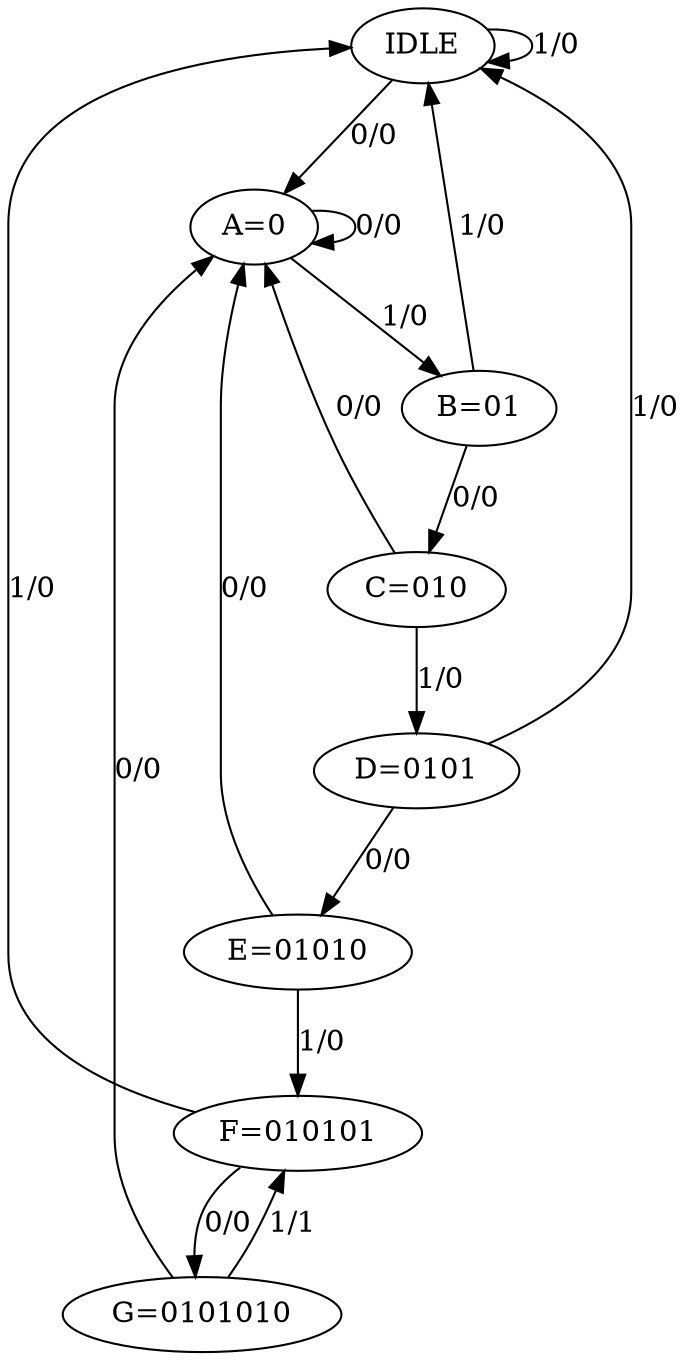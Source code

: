 digraph {
    "IDLE" -> "IDLE" [label="1/0"]
    "IDLE" -> "A=0" [label="0/0"]

    "A=0" -> "B=01" [label="1/0"]
    "A=0" -> "A=0" [label="0/0"]

    "B=01" -> "IDLE" [label="1/0"]
    "B=01" -> "C=010" [label="0/0"]

    "C=010" ->"D=0101" [label="1/0"]
    "C=010" ->"A=0" [label="0/0"]

    "D=0101"-> IDLE [label="1/0"]
    "D=0101"->"E=01010" [label="0/0"]

    "E=01010" ->"F=010101" [label="1/0"]
    "E=01010" -> "A=0" [label="0/0"]

    "F=010101" ->"IDLE" [label="1/0"]
    "F=010101" ->"G=0101010" [label="0/0"]

    "G=0101010" ->"F=010101"[label="1/1"]
    "G=0101010" ->"A=0" [label="0/0"]

    
}